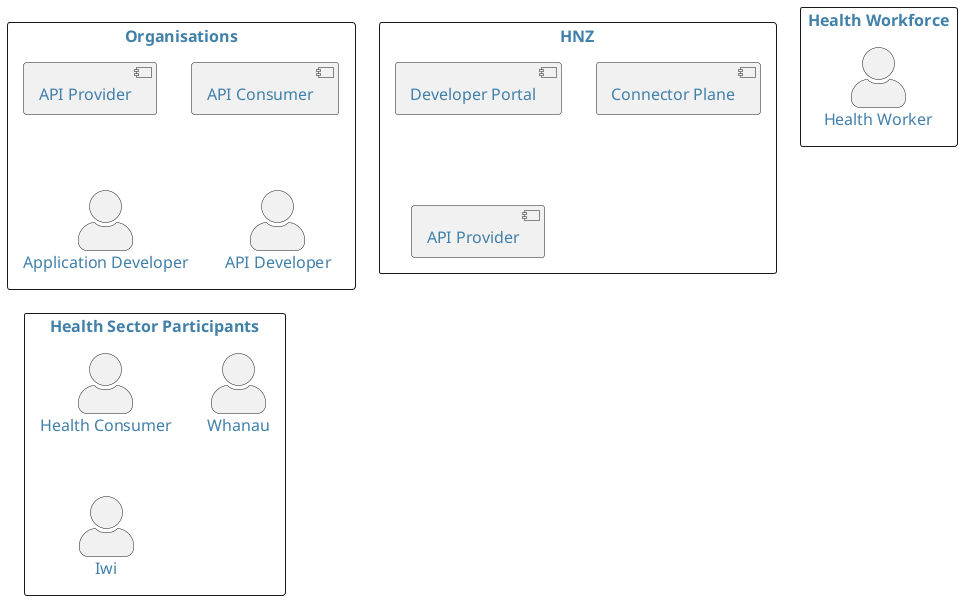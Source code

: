 @startuml

skinparam {
    defaultFontColor #4080a9
    defaultBackgroundColor #d7f8ff
    defaultComponentColour #61d9de
    defaultActorColour #61d9de
    defaultFontSize 16
    defaultArrowThickness 6
    actorStyle awesome
    linetype polyline
}

rectangle Organisations {
    component "API Provider"  as AG
    component "API Consumer" as AC
    actor "Application Developer" as APPD
    actor "API Developer" as APID
}
rectangle HNZ {
    component "Developer Portal" as DP
    component "Connector Plane" as CP
    component "API Provider"  as HAP
    'DP -[hidden]- CP
    'HAP -[hidden]- CP
}
rectangle "Health Sector Participants" as HSP {
    actor "Health Consumer" as HC
    actor "Whanau"
    actor "Iwi"

}
rectangle "Health Workforce"  as HWF {
    actor "Health Worker" AS HW
}

'HSP --[hidden]up-- HWF
'Organisations --[hidden]up-- Hira

@enduml